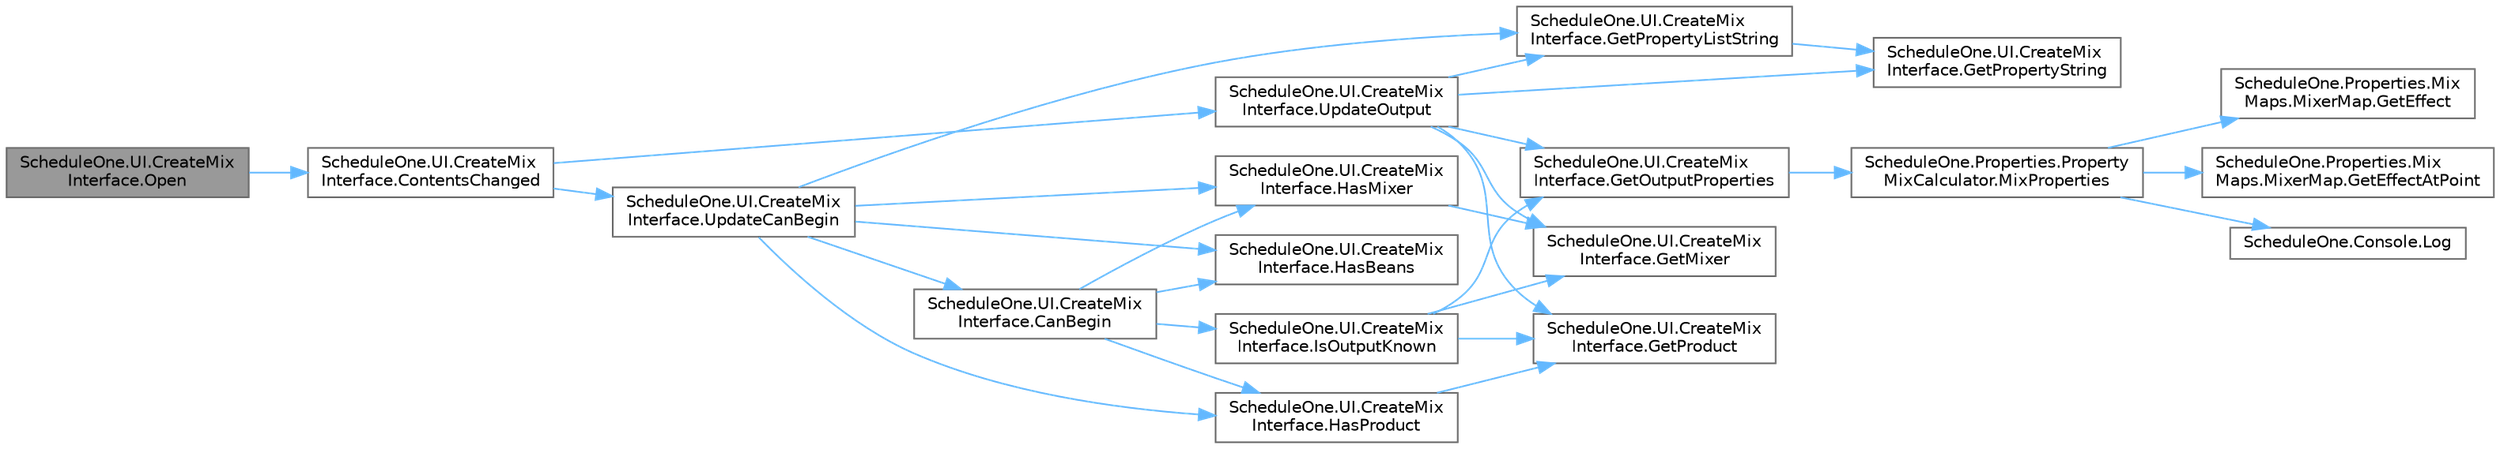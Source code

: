 digraph "ScheduleOne.UI.CreateMixInterface.Open"
{
 // LATEX_PDF_SIZE
  bgcolor="transparent";
  edge [fontname=Helvetica,fontsize=10,labelfontname=Helvetica,labelfontsize=10];
  node [fontname=Helvetica,fontsize=10,shape=box,height=0.2,width=0.4];
  rankdir="LR";
  Node1 [id="Node000001",label="ScheduleOne.UI.CreateMix\lInterface.Open",height=0.2,width=0.4,color="gray40", fillcolor="grey60", style="filled", fontcolor="black",tooltip=" "];
  Node1 -> Node2 [id="edge1_Node000001_Node000002",color="steelblue1",style="solid",tooltip=" "];
  Node2 [id="Node000002",label="ScheduleOne.UI.CreateMix\lInterface.ContentsChanged",height=0.2,width=0.4,color="grey40", fillcolor="white", style="filled",URL="$class_schedule_one_1_1_u_i_1_1_create_mix_interface.html#ae6123ba64992a153a4ab0684e17f1df1",tooltip=" "];
  Node2 -> Node3 [id="edge2_Node000002_Node000003",color="steelblue1",style="solid",tooltip=" "];
  Node3 [id="Node000003",label="ScheduleOne.UI.CreateMix\lInterface.UpdateCanBegin",height=0.2,width=0.4,color="grey40", fillcolor="white", style="filled",URL="$class_schedule_one_1_1_u_i_1_1_create_mix_interface.html#a8781c9fee02489b6fc4d8362752ffef7",tooltip=" "];
  Node3 -> Node4 [id="edge3_Node000003_Node000004",color="steelblue1",style="solid",tooltip=" "];
  Node4 [id="Node000004",label="ScheduleOne.UI.CreateMix\lInterface.CanBegin",height=0.2,width=0.4,color="grey40", fillcolor="white", style="filled",URL="$class_schedule_one_1_1_u_i_1_1_create_mix_interface.html#a764da2a01753f51b7f9d593ad81e6601",tooltip=" "];
  Node4 -> Node5 [id="edge4_Node000004_Node000005",color="steelblue1",style="solid",tooltip=" "];
  Node5 [id="Node000005",label="ScheduleOne.UI.CreateMix\lInterface.HasBeans",height=0.2,width=0.4,color="grey40", fillcolor="white", style="filled",URL="$class_schedule_one_1_1_u_i_1_1_create_mix_interface.html#a06174c2aa323cb66f982a9e899b4e628",tooltip=" "];
  Node4 -> Node6 [id="edge5_Node000004_Node000006",color="steelblue1",style="solid",tooltip=" "];
  Node6 [id="Node000006",label="ScheduleOne.UI.CreateMix\lInterface.HasMixer",height=0.2,width=0.4,color="grey40", fillcolor="white", style="filled",URL="$class_schedule_one_1_1_u_i_1_1_create_mix_interface.html#ad8489832e9439f27ed4428cce7ac6e6d",tooltip=" "];
  Node6 -> Node7 [id="edge6_Node000006_Node000007",color="steelblue1",style="solid",tooltip=" "];
  Node7 [id="Node000007",label="ScheduleOne.UI.CreateMix\lInterface.GetMixer",height=0.2,width=0.4,color="grey40", fillcolor="white", style="filled",URL="$class_schedule_one_1_1_u_i_1_1_create_mix_interface.html#a894cc1a464f944f4688c6ced1857868c",tooltip=" "];
  Node4 -> Node8 [id="edge7_Node000004_Node000008",color="steelblue1",style="solid",tooltip=" "];
  Node8 [id="Node000008",label="ScheduleOne.UI.CreateMix\lInterface.HasProduct",height=0.2,width=0.4,color="grey40", fillcolor="white", style="filled",URL="$class_schedule_one_1_1_u_i_1_1_create_mix_interface.html#a611b2afbb77cac2d7aecca1ebe01ddab",tooltip=" "];
  Node8 -> Node9 [id="edge8_Node000008_Node000009",color="steelblue1",style="solid",tooltip=" "];
  Node9 [id="Node000009",label="ScheduleOne.UI.CreateMix\lInterface.GetProduct",height=0.2,width=0.4,color="grey40", fillcolor="white", style="filled",URL="$class_schedule_one_1_1_u_i_1_1_create_mix_interface.html#a635ab904362c43df0ca53c091353fcff",tooltip=" "];
  Node4 -> Node10 [id="edge9_Node000004_Node000010",color="steelblue1",style="solid",tooltip=" "];
  Node10 [id="Node000010",label="ScheduleOne.UI.CreateMix\lInterface.IsOutputKnown",height=0.2,width=0.4,color="grey40", fillcolor="white", style="filled",URL="$class_schedule_one_1_1_u_i_1_1_create_mix_interface.html#a6c07f09b3ac5b33d601076f63c57b0e0",tooltip=" "];
  Node10 -> Node7 [id="edge10_Node000010_Node000007",color="steelblue1",style="solid",tooltip=" "];
  Node10 -> Node11 [id="edge11_Node000010_Node000011",color="steelblue1",style="solid",tooltip=" "];
  Node11 [id="Node000011",label="ScheduleOne.UI.CreateMix\lInterface.GetOutputProperties",height=0.2,width=0.4,color="grey40", fillcolor="white", style="filled",URL="$class_schedule_one_1_1_u_i_1_1_create_mix_interface.html#a2acdc48a5fe675d523c79d0eb9ab358a",tooltip=" "];
  Node11 -> Node12 [id="edge12_Node000011_Node000012",color="steelblue1",style="solid",tooltip=" "];
  Node12 [id="Node000012",label="ScheduleOne.Properties.Property\lMixCalculator.MixProperties",height=0.2,width=0.4,color="grey40", fillcolor="white", style="filled",URL="$class_schedule_one_1_1_properties_1_1_property_mix_calculator.html#a71c162a3f78689ac788b58aee9609514",tooltip=" "];
  Node12 -> Node13 [id="edge13_Node000012_Node000013",color="steelblue1",style="solid",tooltip=" "];
  Node13 [id="Node000013",label="ScheduleOne.Properties.Mix\lMaps.MixerMap.GetEffect",height=0.2,width=0.4,color="grey40", fillcolor="white", style="filled",URL="$class_schedule_one_1_1_properties_1_1_mix_maps_1_1_mixer_map.html#a73b43e4213efa75249ae57a4219ce108",tooltip=" "];
  Node12 -> Node14 [id="edge14_Node000012_Node000014",color="steelblue1",style="solid",tooltip=" "];
  Node14 [id="Node000014",label="ScheduleOne.Properties.Mix\lMaps.MixerMap.GetEffectAtPoint",height=0.2,width=0.4,color="grey40", fillcolor="white", style="filled",URL="$class_schedule_one_1_1_properties_1_1_mix_maps_1_1_mixer_map.html#ae4810ebd96ae40ee48b2873e4d13fcb0",tooltip=" "];
  Node12 -> Node15 [id="edge15_Node000012_Node000015",color="steelblue1",style="solid",tooltip=" "];
  Node15 [id="Node000015",label="ScheduleOne.Console.Log",height=0.2,width=0.4,color="grey40", fillcolor="white", style="filled",URL="$class_schedule_one_1_1_console.html#afb218907244d12f7d08b1c1831fa1f8c",tooltip=" "];
  Node10 -> Node9 [id="edge16_Node000010_Node000009",color="steelblue1",style="solid",tooltip=" "];
  Node3 -> Node16 [id="edge17_Node000003_Node000016",color="steelblue1",style="solid",tooltip=" "];
  Node16 [id="Node000016",label="ScheduleOne.UI.CreateMix\lInterface.GetPropertyListString",height=0.2,width=0.4,color="grey40", fillcolor="white", style="filled",URL="$class_schedule_one_1_1_u_i_1_1_create_mix_interface.html#a83ca238ffb63168f1d7bd45216516c27",tooltip=" "];
  Node16 -> Node17 [id="edge18_Node000016_Node000017",color="steelblue1",style="solid",tooltip=" "];
  Node17 [id="Node000017",label="ScheduleOne.UI.CreateMix\lInterface.GetPropertyString",height=0.2,width=0.4,color="grey40", fillcolor="white", style="filled",URL="$class_schedule_one_1_1_u_i_1_1_create_mix_interface.html#a6c7d01edb8939dde0cba9885596e9b22",tooltip=" "];
  Node3 -> Node5 [id="edge19_Node000003_Node000005",color="steelblue1",style="solid",tooltip=" "];
  Node3 -> Node6 [id="edge20_Node000003_Node000006",color="steelblue1",style="solid",tooltip=" "];
  Node3 -> Node8 [id="edge21_Node000003_Node000008",color="steelblue1",style="solid",tooltip=" "];
  Node2 -> Node18 [id="edge22_Node000002_Node000018",color="steelblue1",style="solid",tooltip=" "];
  Node18 [id="Node000018",label="ScheduleOne.UI.CreateMix\lInterface.UpdateOutput",height=0.2,width=0.4,color="grey40", fillcolor="white", style="filled",URL="$class_schedule_one_1_1_u_i_1_1_create_mix_interface.html#abe5a294d0650bf3fc7bb267cb5591c72",tooltip=" "];
  Node18 -> Node7 [id="edge23_Node000018_Node000007",color="steelblue1",style="solid",tooltip=" "];
  Node18 -> Node11 [id="edge24_Node000018_Node000011",color="steelblue1",style="solid",tooltip=" "];
  Node18 -> Node9 [id="edge25_Node000018_Node000009",color="steelblue1",style="solid",tooltip=" "];
  Node18 -> Node16 [id="edge26_Node000018_Node000016",color="steelblue1",style="solid",tooltip=" "];
  Node18 -> Node17 [id="edge27_Node000018_Node000017",color="steelblue1",style="solid",tooltip=" "];
}
